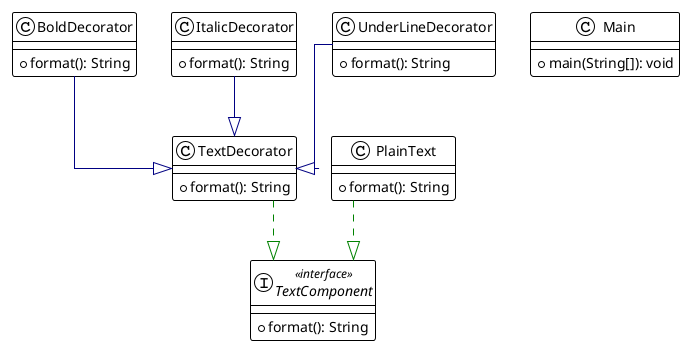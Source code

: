 @startuml

!theme plain
top to bottom direction
skinparam linetype ortho

class BoldDecorator {
  + format(): String
}
class ItalicDecorator {
  + format(): String
}
class Main {
  + main(String[]): void
}
class PlainText {
  + format(): String
}
interface TextComponent << interface >> {
  + format(): String
}
class TextDecorator {
  + format(): String
}
class UnderLineDecorator {
  + format(): String
}

BoldDecorator       -[#000082,plain]-^  TextDecorator      
ItalicDecorator     -[#000082,plain]-^  TextDecorator      
PlainText           -[#008200,dashed]-^  TextComponent      
TextDecorator       -[#008200,dashed]-^  TextComponent      
UnderLineDecorator  -[#000082,plain]-^  TextDecorator      
@enduml

